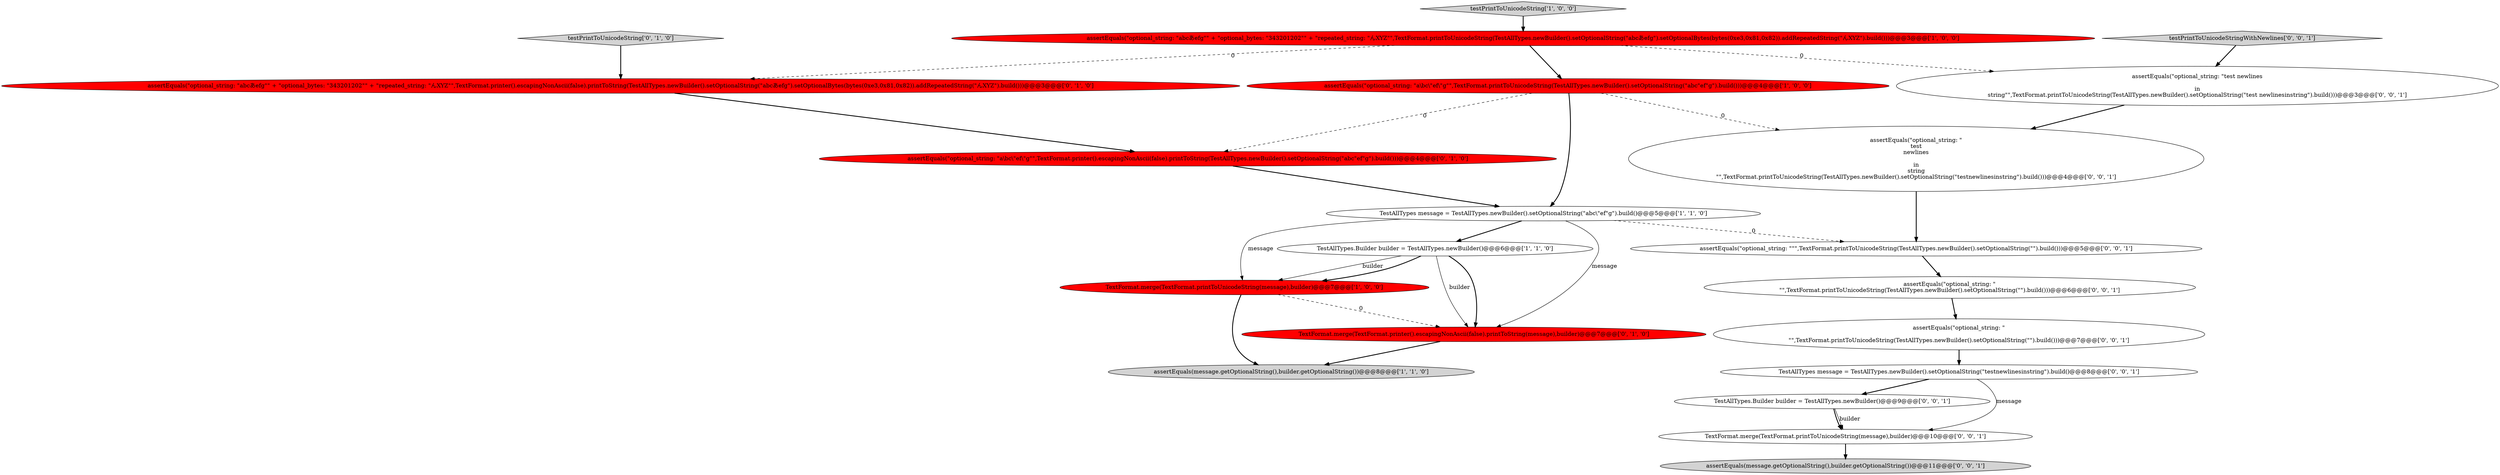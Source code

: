 digraph {
19 [style = filled, label = "TestAllTypes.Builder builder = TestAllTypes.newBuilder()@@@9@@@['0', '0', '1']", fillcolor = white, shape = ellipse image = "AAA0AAABBB3BBB"];
5 [style = filled, label = "testPrintToUnicodeString['1', '0', '0']", fillcolor = lightgray, shape = diamond image = "AAA0AAABBB1BBB"];
12 [style = filled, label = "assertEquals(\"optional_string: \"\"\",TextFormat.printToUnicodeString(TestAllTypes.newBuilder().setOptionalString(\"\").build()))@@@5@@@['0', '0', '1']", fillcolor = white, shape = ellipse image = "AAA0AAABBB3BBB"];
9 [style = filled, label = "assertEquals(\"optional_string: \"abcあefg\"\" + \"optional_bytes: \"\343\201\202\"\" + \"repeated_string: \"んXYZ\"\",TextFormat.printer().escapingNonAscii(false).printToString(TestAllTypes.newBuilder().setOptionalString(\"abcあefg\").setOptionalBytes(bytes(0xe3,0x81,0x82)).addRepeatedString(\"んXYZ\").build()))@@@3@@@['0', '1', '0']", fillcolor = red, shape = ellipse image = "AAA1AAABBB2BBB"];
16 [style = filled, label = "testPrintToUnicodeStringWithNewlines['0', '0', '1']", fillcolor = lightgray, shape = diamond image = "AAA0AAABBB3BBB"];
18 [style = filled, label = "assertEquals(\"optional_string: \"\n\n\"\",TextFormat.printToUnicodeString(TestAllTypes.newBuilder().setOptionalString(\"\").build()))@@@7@@@['0', '0', '1']", fillcolor = white, shape = ellipse image = "AAA0AAABBB3BBB"];
11 [style = filled, label = "assertEquals(message.getOptionalString(),builder.getOptionalString())@@@11@@@['0', '0', '1']", fillcolor = lightgray, shape = ellipse image = "AAA0AAABBB3BBB"];
7 [style = filled, label = "testPrintToUnicodeString['0', '1', '0']", fillcolor = lightgray, shape = diamond image = "AAA0AAABBB2BBB"];
15 [style = filled, label = "assertEquals(\"optional_string: \"\n\"\",TextFormat.printToUnicodeString(TestAllTypes.newBuilder().setOptionalString(\"\").build()))@@@6@@@['0', '0', '1']", fillcolor = white, shape = ellipse image = "AAA0AAABBB3BBB"];
17 [style = filled, label = "assertEquals(\"optional_string: \"\ntest\nnewlines\n\nin\nstring\n\"\",TextFormat.printToUnicodeString(TestAllTypes.newBuilder().setOptionalString(\"testnewlinesinstring\").build()))@@@4@@@['0', '0', '1']", fillcolor = white, shape = ellipse image = "AAA0AAABBB3BBB"];
2 [style = filled, label = "TestAllTypes.Builder builder = TestAllTypes.newBuilder()@@@6@@@['1', '1', '0']", fillcolor = white, shape = ellipse image = "AAA0AAABBB1BBB"];
3 [style = filled, label = "assertEquals(\"optional_string: \"abcあefg\"\" + \"optional_bytes: \"\343\201\202\"\" + \"repeated_string: \"んXYZ\"\",TextFormat.printToUnicodeString(TestAllTypes.newBuilder().setOptionalString(\"abcあefg\").setOptionalBytes(bytes(0xe3,0x81,0x82)).addRepeatedString(\"んXYZ\").build()))@@@3@@@['1', '0', '0']", fillcolor = red, shape = ellipse image = "AAA1AAABBB1BBB"];
13 [style = filled, label = "assertEquals(\"optional_string: \"test newlines\n\nin\nstring\"\",TextFormat.printToUnicodeString(TestAllTypes.newBuilder().setOptionalString(\"test newlinesinstring\").build()))@@@3@@@['0', '0', '1']", fillcolor = white, shape = ellipse image = "AAA0AAABBB3BBB"];
0 [style = filled, label = "TextFormat.merge(TextFormat.printToUnicodeString(message),builder)@@@7@@@['1', '0', '0']", fillcolor = red, shape = ellipse image = "AAA1AAABBB1BBB"];
10 [style = filled, label = "TextFormat.merge(TextFormat.printer().escapingNonAscii(false).printToString(message),builder)@@@7@@@['0', '1', '0']", fillcolor = red, shape = ellipse image = "AAA1AAABBB2BBB"];
1 [style = filled, label = "assertEquals(\"optional_string: \"a\\bc\\\"ef\\\"g\"\",TextFormat.printToUnicodeString(TestAllTypes.newBuilder().setOptionalString(\"a\bc\"ef\"g\").build()))@@@4@@@['1', '0', '0']", fillcolor = red, shape = ellipse image = "AAA1AAABBB1BBB"];
8 [style = filled, label = "assertEquals(\"optional_string: \"a\\bc\\\"ef\\\"g\"\",TextFormat.printer().escapingNonAscii(false).printToString(TestAllTypes.newBuilder().setOptionalString(\"a\bc\"ef\"g\").build()))@@@4@@@['0', '1', '0']", fillcolor = red, shape = ellipse image = "AAA1AAABBB2BBB"];
14 [style = filled, label = "TestAllTypes message = TestAllTypes.newBuilder().setOptionalString(\"testnewlinesinstring\").build()@@@8@@@['0', '0', '1']", fillcolor = white, shape = ellipse image = "AAA0AAABBB3BBB"];
20 [style = filled, label = "TextFormat.merge(TextFormat.printToUnicodeString(message),builder)@@@10@@@['0', '0', '1']", fillcolor = white, shape = ellipse image = "AAA0AAABBB3BBB"];
6 [style = filled, label = "TestAllTypes message = TestAllTypes.newBuilder().setOptionalString(\"a\bc\\\"ef\"g\").build()@@@5@@@['1', '1', '0']", fillcolor = white, shape = ellipse image = "AAA0AAABBB1BBB"];
4 [style = filled, label = "assertEquals(message.getOptionalString(),builder.getOptionalString())@@@8@@@['1', '1', '0']", fillcolor = lightgray, shape = ellipse image = "AAA0AAABBB1BBB"];
5->3 [style = bold, label=""];
2->10 [style = solid, label="builder"];
19->20 [style = solid, label="builder"];
16->13 [style = bold, label=""];
3->1 [style = bold, label=""];
19->20 [style = bold, label=""];
2->0 [style = solid, label="builder"];
12->15 [style = bold, label=""];
14->19 [style = bold, label=""];
6->0 [style = solid, label="message"];
8->6 [style = bold, label=""];
14->20 [style = solid, label="message"];
9->8 [style = bold, label=""];
2->10 [style = bold, label=""];
3->13 [style = dashed, label="0"];
15->18 [style = bold, label=""];
0->10 [style = dashed, label="0"];
6->2 [style = bold, label=""];
6->12 [style = dashed, label="0"];
7->9 [style = bold, label=""];
13->17 [style = bold, label=""];
2->0 [style = bold, label=""];
1->6 [style = bold, label=""];
17->12 [style = bold, label=""];
1->17 [style = dashed, label="0"];
3->9 [style = dashed, label="0"];
0->4 [style = bold, label=""];
10->4 [style = bold, label=""];
1->8 [style = dashed, label="0"];
6->10 [style = solid, label="message"];
18->14 [style = bold, label=""];
20->11 [style = bold, label=""];
}
